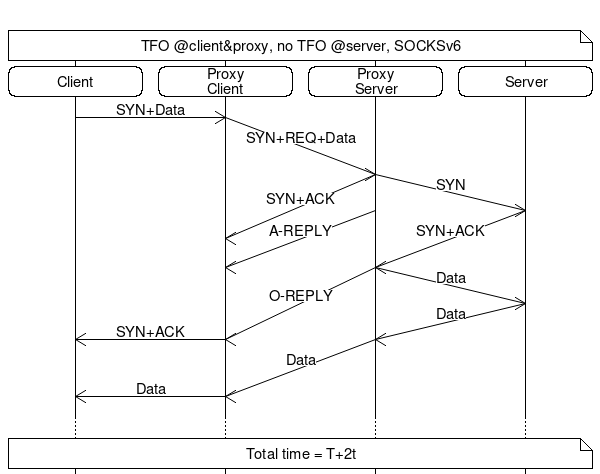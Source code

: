 
msc {
#     hscale = "0.5";
     c[label=""], pc[label=""], ps[label=""], s[label=""]; 
     c note s[label="TFO @client&proxy, no TFO @server, SOCKSv6"];
     c rbox c [label="Client"], 
     pc rbox pc[label="Proxy\nClient"], 
     ps rbox ps[label="Proxy\nServer"], 
     s rbox s[label="Server"];

     c =>> pc[label = "SYN+Data", arcskip=0 ], 
     pc =>> ps[label = "SYN+REQ+Data", arcskip=2 ]; 
     |||;
     ps =>> s[label = "SYN", arcskip=1 ], 
     |||, 
     ps =>> pc[label = "SYN+ACK", arcskip=2 ];  
     ps =>> pc[label = "A-REPLY", arcskip=2 ],
      s =>> ps[label = "SYN+ACK", arcskip=2 ]; 
      |||;
#     ps box ps [label ="accept"];
     ps =>> pc [label = "O-REPLY", arcskip=2],
     ps =>> s [label = "Data", arcskip=1]; 
     s =>> ps [label = "Data", arcskip=1];
     pc =>> c [label = "SYN+ACK", arcskip=0],

     ps =>> pc [label = "Data", arcskip=2];
     |||;
     pc =>> c [label = "Data", arcskip=0];
     ...;
     c note s[label="Total time = T+2t"];
}
